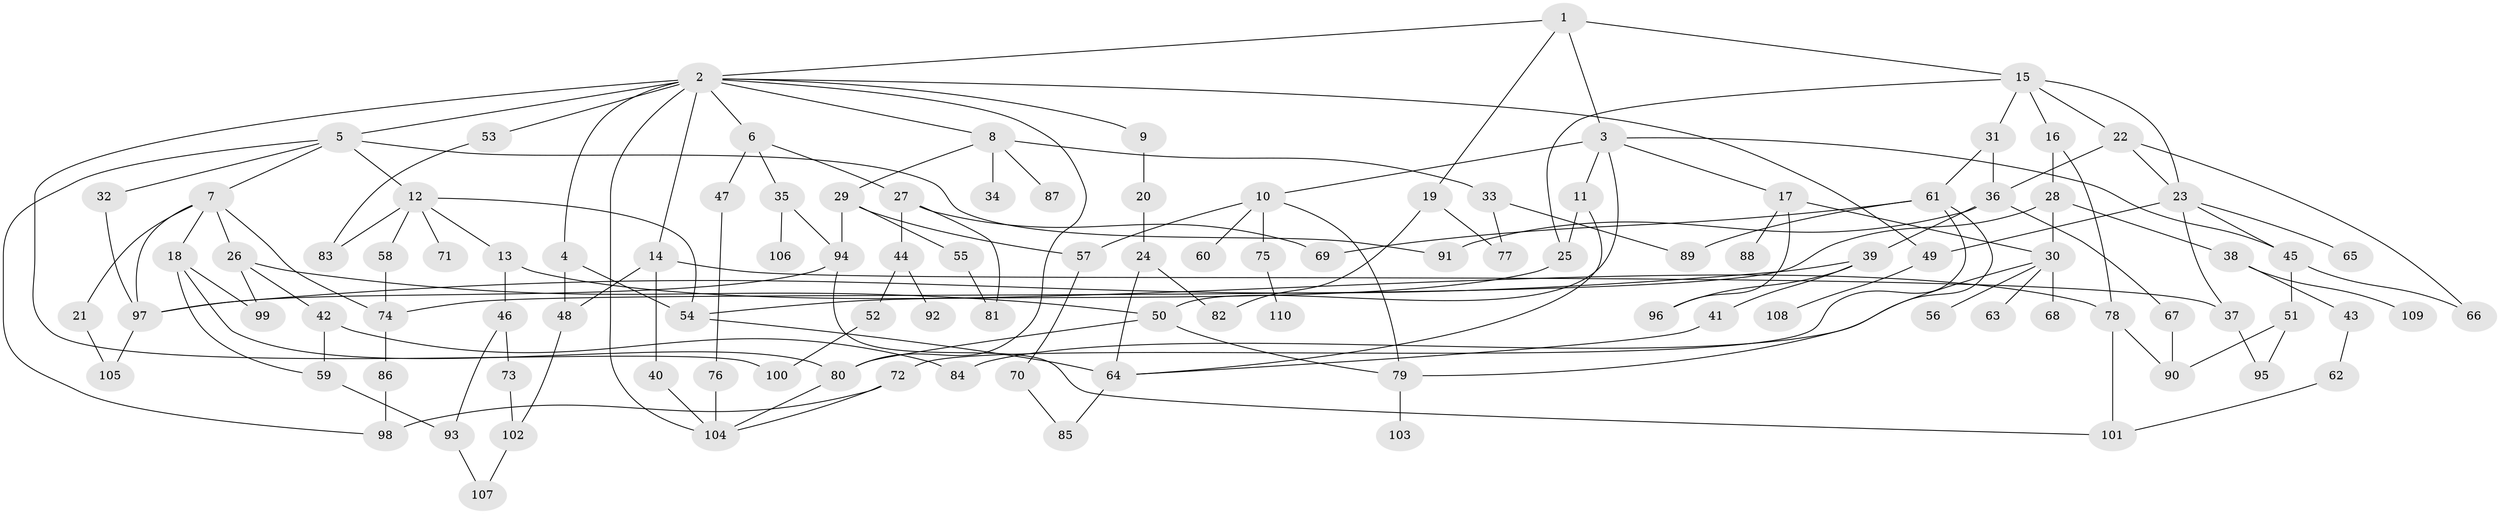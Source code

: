 // coarse degree distribution, {8: 0.0273972602739726, 12: 0.0136986301369863, 3: 0.2328767123287671, 6: 0.0821917808219178, 4: 0.0958904109589041, 5: 0.1095890410958904, 7: 0.0410958904109589, 2: 0.2328767123287671, 1: 0.1643835616438356}
// Generated by graph-tools (version 1.1) at 2025/51/02/27/25 19:51:38]
// undirected, 110 vertices, 164 edges
graph export_dot {
graph [start="1"]
  node [color=gray90,style=filled];
  1;
  2;
  3;
  4;
  5;
  6;
  7;
  8;
  9;
  10;
  11;
  12;
  13;
  14;
  15;
  16;
  17;
  18;
  19;
  20;
  21;
  22;
  23;
  24;
  25;
  26;
  27;
  28;
  29;
  30;
  31;
  32;
  33;
  34;
  35;
  36;
  37;
  38;
  39;
  40;
  41;
  42;
  43;
  44;
  45;
  46;
  47;
  48;
  49;
  50;
  51;
  52;
  53;
  54;
  55;
  56;
  57;
  58;
  59;
  60;
  61;
  62;
  63;
  64;
  65;
  66;
  67;
  68;
  69;
  70;
  71;
  72;
  73;
  74;
  75;
  76;
  77;
  78;
  79;
  80;
  81;
  82;
  83;
  84;
  85;
  86;
  87;
  88;
  89;
  90;
  91;
  92;
  93;
  94;
  95;
  96;
  97;
  98;
  99;
  100;
  101;
  102;
  103;
  104;
  105;
  106;
  107;
  108;
  109;
  110;
  1 -- 2;
  1 -- 3;
  1 -- 15;
  1 -- 19;
  2 -- 4;
  2 -- 5;
  2 -- 6;
  2 -- 8;
  2 -- 9;
  2 -- 14;
  2 -- 49;
  2 -- 53;
  2 -- 80;
  2 -- 100;
  2 -- 104;
  3 -- 10;
  3 -- 11;
  3 -- 17;
  3 -- 50;
  3 -- 45;
  4 -- 48;
  4 -- 54;
  5 -- 7;
  5 -- 12;
  5 -- 32;
  5 -- 91;
  5 -- 98;
  6 -- 27;
  6 -- 35;
  6 -- 47;
  7 -- 18;
  7 -- 21;
  7 -- 26;
  7 -- 97;
  7 -- 74;
  8 -- 29;
  8 -- 33;
  8 -- 34;
  8 -- 87;
  9 -- 20;
  10 -- 57;
  10 -- 60;
  10 -- 75;
  10 -- 79;
  11 -- 25;
  11 -- 64;
  12 -- 13;
  12 -- 58;
  12 -- 71;
  12 -- 54;
  12 -- 83;
  13 -- 46;
  13 -- 78;
  14 -- 40;
  14 -- 37;
  14 -- 48;
  15 -- 16;
  15 -- 22;
  15 -- 31;
  15 -- 25;
  15 -- 23;
  16 -- 28;
  16 -- 78;
  17 -- 30;
  17 -- 88;
  17 -- 96;
  18 -- 80;
  18 -- 59;
  18 -- 99;
  19 -- 82;
  19 -- 77;
  20 -- 24;
  21 -- 105;
  22 -- 23;
  22 -- 36;
  22 -- 66;
  23 -- 37;
  23 -- 45;
  23 -- 65;
  23 -- 49;
  24 -- 64;
  24 -- 82;
  25 -- 54;
  26 -- 42;
  26 -- 50;
  26 -- 99;
  27 -- 44;
  27 -- 69;
  27 -- 81;
  28 -- 38;
  28 -- 30;
  28 -- 74;
  29 -- 55;
  29 -- 57;
  29 -- 94;
  30 -- 56;
  30 -- 63;
  30 -- 68;
  30 -- 84;
  31 -- 36;
  31 -- 61;
  32 -- 97;
  33 -- 77;
  33 -- 89;
  35 -- 94;
  35 -- 106;
  36 -- 39;
  36 -- 67;
  36 -- 91;
  37 -- 95;
  38 -- 43;
  38 -- 109;
  39 -- 41;
  39 -- 96;
  39 -- 97;
  40 -- 104;
  41 -- 64;
  42 -- 59;
  42 -- 84;
  43 -- 62;
  44 -- 52;
  44 -- 92;
  45 -- 51;
  45 -- 66;
  46 -- 73;
  46 -- 93;
  47 -- 76;
  48 -- 102;
  49 -- 108;
  50 -- 79;
  50 -- 80;
  51 -- 95;
  51 -- 90;
  52 -- 100;
  53 -- 83;
  54 -- 64;
  55 -- 81;
  57 -- 70;
  58 -- 74;
  59 -- 93;
  61 -- 72;
  61 -- 89;
  61 -- 69;
  61 -- 79;
  62 -- 101;
  64 -- 85;
  67 -- 90;
  70 -- 85;
  72 -- 98;
  72 -- 104;
  73 -- 102;
  74 -- 86;
  75 -- 110;
  76 -- 104;
  78 -- 90;
  78 -- 101;
  79 -- 103;
  80 -- 104;
  86 -- 98;
  93 -- 107;
  94 -- 97;
  94 -- 101;
  97 -- 105;
  102 -- 107;
}

